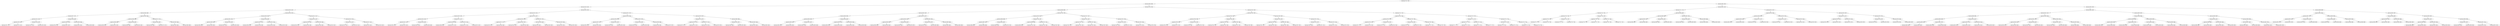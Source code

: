digraph G{
1817415346 [label="Node{data=[7726, 7726]}"]
1817415346 -> 1938446408
1938446408 [label="Node{data=[6594, 6594]}"]
1938446408 -> 1216139639
1216139639 [label="Node{data=[5419, 5419]}"]
1216139639 -> 843803222
843803222 [label="Node{data=[5387, 5387]}"]
843803222 -> 1109218483
1109218483 [label="Node{data=[3884, 3884]}"]
1109218483 -> 1676938400
1676938400 [label="Node{data=[3377, 3377]}"]
1676938400 -> 1303219904
1303219904 [label="Node{data=[1202, 1202]}"]
1303219904 -> 618480889
618480889 [label="Node{data=[1059, 1059]}"]
618480889 -> 214774813
214774813 [label="Node{data=[1037, 1037]}"]
618480889 -> 1327478824
1327478824 [label="Node{data=[1155, 1155]}"]
1303219904 -> 1860564101
1860564101 [label="Node{data=[1449, 1449]}"]
1860564101 -> 550608684
550608684 [label="Node{data=[1233, 1233]}"]
1860564101 -> 1163471607
1163471607 [label="Node{data=[1560, 1560]}"]
1676938400 -> 2008355980
2008355980 [label="Node{data=[3859, 3859]}"]
2008355980 -> 909481763
909481763 [label="Node{data=[3803, 3803]}"]
909481763 -> 447825462
447825462 [label="Node{data=[3786, 3786]}"]
909481763 -> 380881157
380881157 [label="Node{data=[3837, 3837]}"]
2008355980 -> 1241366059
1241366059 [label="Node{data=[3882, 3882]}"]
1241366059 -> 1407952056
1407952056 [label="Node{data=[3881, 3881]}"]
1241366059 -> 1132189701
1132189701 [label="Node{data=[3883, 3883]}"]
1109218483 -> 1267255950
1267255950 [label="Node{data=[3892, 3892]}"]
1267255950 -> 1872767282
1872767282 [label="Node{data=[3888, 3888]}"]
1872767282 -> 1633717786
1633717786 [label="Node{data=[3886, 3886]}"]
1633717786 -> 2085013955
2085013955 [label="Node{data=[3885, 3885]}"]
1633717786 -> 1905766527
1905766527 [label="Node{data=[3887, 3887]}"]
1872767282 -> 521207494
521207494 [label="Node{data=[3890, 3890]}"]
521207494 -> 2053481312
2053481312 [label="Node{data=[3889, 3889]}"]
521207494 -> 816276798
816276798 [label="Node{data=[3891, 3891]}"]
1267255950 -> 2097102621
2097102621 [label="Node{data=[4217, 4217]}"]
2097102621 -> 1677793418
1677793418 [label="Node{data=[3894, 3894]}"]
1677793418 -> 866699721
866699721 [label="Node{data=[3893, 3893]}"]
1677793418 -> 942523415
942523415 [label="Node{data=[4173, 4173]}"]
2097102621 -> 1034879960
1034879960 [label="Node{data=[5385, 5385]}"]
1034879960 -> 1359382959
1359382959 [label="Node{data=[5384, 5384]}"]
1034879960 -> 605414599
605414599 [label="Node{data=[5386, 5386]}"]
843803222 -> 1926136110
1926136110 [label="Node{data=[5403, 5403]}"]
1926136110 -> 926612844
926612844 [label="Node{data=[5395, 5395]}"]
926612844 -> 1377059285
1377059285 [label="Node{data=[5391, 5391]}"]
1377059285 -> 1496097932
1496097932 [label="Node{data=[5389, 5389]}"]
1496097932 -> 1609406838
1609406838 [label="Node{data=[5388, 5388]}"]
1496097932 -> 1071439482
1071439482 [label="Node{data=[5390, 5390]}"]
1377059285 -> 1328954045
1328954045 [label="Node{data=[5393, 5393]}"]
1328954045 -> 1929576211
1929576211 [label="Node{data=[5392, 5392]}"]
1328954045 -> 1075314220
1075314220 [label="Node{data=[5394, 5394]}"]
926612844 -> 425842522
425842522 [label="Node{data=[5399, 5399]}"]
425842522 -> 1736238361
1736238361 [label="Node{data=[5397, 5397]}"]
1736238361 -> 65168514
65168514 [label="Node{data=[5396, 5396]}"]
1736238361 -> 2096827468
2096827468 [label="Node{data=[5398, 5398]}"]
425842522 -> 1798823822
1798823822 [label="Node{data=[5401, 5401]}"]
1798823822 -> 1801694172
1801694172 [label="Node{data=[5400, 5400]}"]
1798823822 -> 2067076166
2067076166 [label="Node{data=[5402, 5402]}"]
1926136110 -> 1594424832
1594424832 [label="Node{data=[5411, 5411]}"]
1594424832 -> 169251264
169251264 [label="Node{data=[5407, 5407]}"]
169251264 -> 2086532629
2086532629 [label="Node{data=[5405, 5405]}"]
2086532629 -> 798579452
798579452 [label="Node{data=[5404, 5404]}"]
2086532629 -> 930695665
930695665 [label="Node{data=[5406, 5406]}"]
169251264 -> 165631567
165631567 [label="Node{data=[5409, 5409]}"]
165631567 -> 438432831
438432831 [label="Node{data=[5408, 5408]}"]
165631567 -> 2131366717
2131366717 [label="Node{data=[5410, 5410]}"]
1594424832 -> 37878764
37878764 [label="Node{data=[5415, 5415]}"]
37878764 -> 1902094533
1902094533 [label="Node{data=[5413, 5413]}"]
1902094533 -> 1682586333
1682586333 [label="Node{data=[5412, 5412]}"]
1902094533 -> 1266048658
1266048658 [label="Node{data=[5414, 5414]}"]
37878764 -> 1181041291
1181041291 [label="Node{data=[5417, 5417]}"]
1181041291 -> 1248908034
1248908034 [label="Node{data=[5416, 5416]}"]
1181041291 -> 2144965699
2144965699 [label="Node{data=[5418, 5418]}"]
1216139639 -> 102946788
102946788 [label="Node{data=[5555, 5555]}"]
102946788 -> 1782561969
1782561969 [label="Node{data=[5475, 5475]}"]
1782561969 -> 639343159
639343159 [label="Node{data=[5467, 5467]}"]
639343159 -> 366180667
366180667 [label="Node{data=[5423, 5423]}"]
366180667 -> 90050962
90050962 [label="Node{data=[5421, 5421]}"]
90050962 -> 303300540
303300540 [label="Node{data=[5420, 5420]}"]
90050962 -> 1755514347
1755514347 [label="Node{data=[5422, 5422]}"]
366180667 -> 1714922341
1714922341 [label="Node{data=[5465, 5465]}"]
1714922341 -> 319880368
319880368 [label="Node{data=[5464, 5464]}"]
1714922341 -> 519249777
519249777 [label="Node{data=[5466, 5466]}"]
639343159 -> 1854922009
1854922009 [label="Node{data=[5471, 5471]}"]
1854922009 -> 897087270
897087270 [label="Node{data=[5469, 5469]}"]
897087270 -> 563734597
563734597 [label="Node{data=[5468, 5468]}"]
897087270 -> 664232848
664232848 [label="Node{data=[5470, 5470]}"]
1854922009 -> 937428334
937428334 [label="Node{data=[5473, 5473]}"]
937428334 -> 1096259059
1096259059 [label="Node{data=[5472, 5472]}"]
937428334 -> 803378780
803378780 [label="Node{data=[5474, 5474]}"]
1782561969 -> 863366099
863366099 [label="Node{data=[5547, 5547]}"]
863366099 -> 67716006
67716006 [label="Node{data=[5543, 5543]}"]
67716006 -> 2039264985
2039264985 [label="Node{data=[5477, 5477]}"]
2039264985 -> 1114087362
1114087362 [label="Node{data=[5476, 5476]}"]
2039264985 -> 1582358318
1582358318 [label="Node{data=[5484, 5484]}"]
67716006 -> 269132593
269132593 [label="Node{data=[5545, 5545]}"]
269132593 -> 204273047
204273047 [label="Node{data=[5544, 5544]}"]
269132593 -> 1917579871
1917579871 [label="Node{data=[5546, 5546]}"]
863366099 -> 716896919
716896919 [label="Node{data=[5551, 5551]}"]
716896919 -> 1869400026
1869400026 [label="Node{data=[5549, 5549]}"]
1869400026 -> 67573741
67573741 [label="Node{data=[5548, 5548]}"]
1869400026 -> 703841336
703841336 [label="Node{data=[5550, 5550]}"]
716896919 -> 1415638483
1415638483 [label="Node{data=[5553, 5553]}"]
1415638483 -> 1572582034
1572582034 [label="Node{data=[5552, 5552]}"]
1415638483 -> 1631551159
1631551159 [label="Node{data=[5554, 5554]}"]
102946788 -> 1448780972
1448780972 [label="Node{data=[5571, 5571]}"]
1448780972 -> 92784065
92784065 [label="Node{data=[5563, 5563]}"]
92784065 -> 86558913
86558913 [label="Node{data=[5559, 5559]}"]
86558913 -> 528012309
528012309 [label="Node{data=[5557, 5557]}"]
528012309 -> 470051986
470051986 [label="Node{data=[5556, 5556]}"]
528012309 -> 664144670
664144670 [label="Node{data=[5558, 5558]}"]
86558913 -> 1681629677
1681629677 [label="Node{data=[5561, 5561]}"]
1681629677 -> 1027217667
1027217667 [label="Node{data=[5560, 5560]}"]
1681629677 -> 40207050
40207050 [label="Node{data=[5562, 5562]}"]
92784065 -> 356300643
356300643 [label="Node{data=[5567, 5567]}"]
356300643 -> 741431520
741431520 [label="Node{data=[5565, 5565]}"]
741431520 -> 1093582436
1093582436 [label="Node{data=[5564, 5564]}"]
741431520 -> 1869813593
1869813593 [label="Node{data=[5566, 5566]}"]
356300643 -> 528757371
528757371 [label="Node{data=[5569, 5569]}"]
528757371 -> 961847091
961847091 [label="Node{data=[5568, 5568]}"]
528757371 -> 230546403
230546403 [label="Node{data=[5570, 5570]}"]
1448780972 -> 2055458002
2055458002 [label="Node{data=[5579, 5579]}"]
2055458002 -> 1152003603
1152003603 [label="Node{data=[5575, 5575]}"]
1152003603 -> 1503304882
1503304882 [label="Node{data=[5573, 5573]}"]
1503304882 -> 974861985
974861985 [label="Node{data=[5572, 5572]}"]
1503304882 -> 1578801260
1578801260 [label="Node{data=[5574, 5574]}"]
1152003603 -> 1263927050
1263927050 [label="Node{data=[5577, 5577]}"]
1263927050 -> 1185387998
1185387998 [label="Node{data=[5576, 5576]}"]
1263927050 -> 627707285
627707285 [label="Node{data=[5578, 5578]}"]
2055458002 -> 792275116
792275116 [label="Node{data=[5886, 5886]}"]
792275116 -> 1274036206
1274036206 [label="Node{data=[5581, 5581]}"]
1274036206 -> 830687787
830687787 [label="Node{data=[5580, 5580]}"]
1274036206 -> 1156644651
1156644651 [label="Node{data=[5582, 5582]}"]
792275116 -> 585814865
585814865 [label="Node{data=[6435, 6435]}"]
585814865 -> 1756333997
1756333997 [label="Node{data=[6432, 6432]}"]
585814865 -> 1138121345
1138121345 [label="Node{data=[6591, 6591]}"]
1938446408 -> 10288247
10288247 [label="Node{data=[7584, 7584]}"]
10288247 -> 1947785070
1947785070 [label="Node{data=[6685, 6685]}"]
1947785070 -> 1612625071
1612625071 [label="Node{data=[6637, 6637]}"]
1612625071 -> 300804223
300804223 [label="Node{data=[6629, 6629]}"]
300804223 -> 1987428721
1987428721 [label="Node{data=[6625, 6625]}"]
1987428721 -> 1155844982
1155844982 [label="Node{data=[6623, 6623]}"]
1155844982 -> 1372238985
1372238985 [label="Node{data=[6622, 6622]}"]
1155844982 -> 798626015
798626015 [label="Node{data=[6624, 6624]}"]
1987428721 -> 2000429588
2000429588 [label="Node{data=[6627, 6627]}"]
2000429588 -> 367130878
367130878 [label="Node{data=[6626, 6626]}"]
2000429588 -> 285964343
285964343 [label="Node{data=[6628, 6628]}"]
300804223 -> 1860734497
1860734497 [label="Node{data=[6633, 6633]}"]
1860734497 -> 2027044202
2027044202 [label="Node{data=[6631, 6631]}"]
2027044202 -> 1651379334
1651379334 [label="Node{data=[6630, 6630]}"]
2027044202 -> 686688828
686688828 [label="Node{data=[6632, 6632]}"]
1860734497 -> 48042118
48042118 [label="Node{data=[6635, 6635]}"]
48042118 -> 1804424410
1804424410 [label="Node{data=[6634, 6634]}"]
48042118 -> 2039840529
2039840529 [label="Node{data=[6636, 6636]}"]
1612625071 -> 561133045
561133045 [label="Node{data=[6677, 6677]}"]
561133045 -> 1262573693
1262573693 [label="Node{data=[6641, 6641]}"]
1262573693 -> 1256975947
1256975947 [label="Node{data=[6639, 6639]}"]
1256975947 -> 416579056
416579056 [label="Node{data=[6638, 6638]}"]
1256975947 -> 674840194
674840194 [label="Node{data=[6640, 6640]}"]
1262573693 -> 1769605448
1769605448 [label="Node{data=[6643, 6643]}"]
1769605448 -> 2096511898
2096511898 [label="Node{data=[6642, 6642]}"]
1769605448 -> 1198973449
1198973449 [label="Node{data=[6676, 6676]}"]
561133045 -> 643434827
643434827 [label="Node{data=[6681, 6681]}"]
643434827 -> 525558913
525558913 [label="Node{data=[6679, 6679]}"]
525558913 -> 1379186202
1379186202 [label="Node{data=[6678, 6678]}"]
525558913 -> 581067007
581067007 [label="Node{data=[6680, 6680]}"]
643434827 -> 1422140849
1422140849 [label="Node{data=[6683, 6683]}"]
1422140849 -> 1354183876
1354183876 [label="Node{data=[6682, 6682]}"]
1422140849 -> 658824366
658824366 [label="Node{data=[6684, 6684]}"]
1947785070 -> 382788897
382788897 [label="Node{data=[7339, 7339]}"]
382788897 -> 1665967079
1665967079 [label="Node{data=[6749, 6749]}"]
1665967079 -> 179612254
179612254 [label="Node{data=[6689, 6689]}"]
179612254 -> 185906698
185906698 [label="Node{data=[6687, 6687]}"]
185906698 -> 444380068
444380068 [label="Node{data=[6686, 6686]}"]
185906698 -> 472479895
472479895 [label="Node{data=[6688, 6688]}"]
179612254 -> 870369046
870369046 [label="Node{data=[6691, 6691]}"]
870369046 -> 493519750
493519750 [label="Node{data=[6690, 6690]}"]
870369046 -> 1651831324
1651831324 [label="Node{data=[6726, 6726]}"]
1665967079 -> 902742789
902742789 [label="Node{data=[7335, 7335]}"]
902742789 -> 2325213
2325213 [label="Node{data=[6966, 6966]}"]
2325213 -> 1226616812
1226616812 [label="Node{data=[6809, 6809]}"]
2325213 -> 213729473
213729473 [label="Node{data=[7334, 7334]}"]
902742789 -> 1336437944
1336437944 [label="Node{data=[7337, 7337]}"]
1336437944 -> 1422262786
1422262786 [label="Node{data=[7336, 7336]}"]
1336437944 -> 2022290617
2022290617 [label="Node{data=[7338, 7338]}"]
382788897 -> 508844065
508844065 [label="Node{data=[7347, 7347]}"]
508844065 -> 311765759
311765759 [label="Node{data=[7343, 7343]}"]
311765759 -> 1990720701
1990720701 [label="Node{data=[7341, 7341]}"]
1990720701 -> 1128178348
1128178348 [label="Node{data=[7340, 7340]}"]
1990720701 -> 2140635066
2140635066 [label="Node{data=[7342, 7342]}"]
311765759 -> 1148088421
1148088421 [label="Node{data=[7345, 7345]}"]
1148088421 -> 224738881
224738881 [label="Node{data=[7344, 7344]}"]
1148088421 -> 997770883
997770883 [label="Node{data=[7346, 7346]}"]
508844065 -> 2136347897
2136347897 [label="Node{data=[7425, 7425]}"]
2136347897 -> 1208794670
1208794670 [label="Node{data=[7349, 7349]}"]
1208794670 -> 1816073816
1816073816 [label="Node{data=[7348, 7348]}"]
1208794670 -> 286169474
286169474 [label="Node{data=[7413, 7413]}"]
2136347897 -> 1588635270
1588635270 [label="Node{data=[7582, 7582]}"]
1588635270 -> 1935707824
1935707824 [label="Node{data=[7545, 7545]}"]
1588635270 -> 1744423762
1744423762 [label="Node{data=[7583, 7583]}"]
10288247 -> 48143526
48143526 [label="Node{data=[7616, 7616]}"]
48143526 -> 1493274349
1493274349 [label="Node{data=[7600, 7600]}"]
1493274349 -> 786669171
786669171 [label="Node{data=[7592, 7592]}"]
786669171 -> 124351398
124351398 [label="Node{data=[7588, 7588]}"]
124351398 -> 1906635841
1906635841 [label="Node{data=[7586, 7586]}"]
1906635841 -> 612854398
612854398 [label="Node{data=[7585, 7585]}"]
1906635841 -> 371554459
371554459 [label="Node{data=[7587, 7587]}"]
124351398 -> 1511906746
1511906746 [label="Node{data=[7590, 7590]}"]
1511906746 -> 206384196
206384196 [label="Node{data=[7589, 7589]}"]
1511906746 -> 327574313
327574313 [label="Node{data=[7591, 7591]}"]
786669171 -> 786047074
786047074 [label="Node{data=[7596, 7596]}"]
786047074 -> 446613518
446613518 [label="Node{data=[7594, 7594]}"]
446613518 -> 2144659477
2144659477 [label="Node{data=[7593, 7593]}"]
446613518 -> 1600869357
1600869357 [label="Node{data=[7595, 7595]}"]
786047074 -> 550351186
550351186 [label="Node{data=[7598, 7598]}"]
550351186 -> 1291834365
1291834365 [label="Node{data=[7597, 7597]}"]
550351186 -> 347282999
347282999 [label="Node{data=[7599, 7599]}"]
1493274349 -> 289592183
289592183 [label="Node{data=[7608, 7608]}"]
289592183 -> 1548269356
1548269356 [label="Node{data=[7604, 7604]}"]
1548269356 -> 1847256931
1847256931 [label="Node{data=[7602, 7602]}"]
1847256931 -> 1658064433
1658064433 [label="Node{data=[7601, 7601]}"]
1847256931 -> 1695195255
1695195255 [label="Node{data=[7603, 7603]}"]
1548269356 -> 2095225389
2095225389 [label="Node{data=[7606, 7606]}"]
2095225389 -> 1165646637
1165646637 [label="Node{data=[7605, 7605]}"]
2095225389 -> 127758389
127758389 [label="Node{data=[7607, 7607]}"]
289592183 -> 925131177
925131177 [label="Node{data=[7612, 7612]}"]
925131177 -> 1610593938
1610593938 [label="Node{data=[7610, 7610]}"]
1610593938 -> 1221274995
1221274995 [label="Node{data=[7609, 7609]}"]
1610593938 -> 607907975
607907975 [label="Node{data=[7611, 7611]}"]
925131177 -> 814150784
814150784 [label="Node{data=[7614, 7614]}"]
814150784 -> 309301028
309301028 [label="Node{data=[7613, 7613]}"]
814150784 -> 56531119
56531119 [label="Node{data=[7615, 7615]}"]
48143526 -> 2015035275
2015035275 [label="Node{data=[7710, 7710]}"]
2015035275 -> 2143233788
2143233788 [label="Node{data=[7624, 7624]}"]
2143233788 -> 298287232
298287232 [label="Node{data=[7620, 7620]}"]
298287232 -> 1714153975
1714153975 [label="Node{data=[7618, 7618]}"]
1714153975 -> 1231205406
1231205406 [label="Node{data=[7617, 7617]}"]
1714153975 -> 1340928776
1340928776 [label="Node{data=[7619, 7619]}"]
298287232 -> 1652734453
1652734453 [label="Node{data=[7622, 7622]}"]
1652734453 -> 1532989443
1532989443 [label="Node{data=[7621, 7621]}"]
1652734453 -> 130096434
130096434 [label="Node{data=[7623, 7623]}"]
2143233788 -> 798874225
798874225 [label="Node{data=[7706, 7706]}"]
798874225 -> 1478984550
1478984550 [label="Node{data=[7626, 7626]}"]
1478984550 -> 2136985577
2136985577 [label="Node{data=[7625, 7625]}"]
1478984550 -> 1886938557
1886938557 [label="Node{data=[7670, 7670]}"]
798874225 -> 838301585
838301585 [label="Node{data=[7708, 7708]}"]
838301585 -> 1429204602
1429204602 [label="Node{data=[7707, 7707]}"]
838301585 -> 1418609585
1418609585 [label="Node{data=[7709, 7709]}"]
2015035275 -> 1734902032
1734902032 [label="Node{data=[7718, 7718]}"]
1734902032 -> 1831418259
1831418259 [label="Node{data=[7714, 7714]}"]
1831418259 -> 1197430386
1197430386 [label="Node{data=[7712, 7712]}"]
1197430386 -> 1634338531
1634338531 [label="Node{data=[7711, 7711]}"]
1197430386 -> 1110014943
1110014943 [label="Node{data=[7713, 7713]}"]
1831418259 -> 1726490536
1726490536 [label="Node{data=[7716, 7716]}"]
1726490536 -> 1538855361
1538855361 [label="Node{data=[7715, 7715]}"]
1726490536 -> 1783978315
1783978315 [label="Node{data=[7717, 7717]}"]
1734902032 -> 1663774813
1663774813 [label="Node{data=[7722, 7722]}"]
1663774813 -> 1146719991
1146719991 [label="Node{data=[7720, 7720]}"]
1146719991 -> 1476245668
1476245668 [label="Node{data=[7719, 7719]}"]
1146719991 -> 388115473
388115473 [label="Node{data=[7721, 7721]}"]
1663774813 -> 766599024
766599024 [label="Node{data=[7724, 7724]}"]
766599024 -> 630669831
630669831 [label="Node{data=[7723, 7723]}"]
766599024 -> 521528969
521528969 [label="Node{data=[7725, 7725]}"]
1817415346 -> 424743902
424743902 [label="Node{data=[8801, 8801]}"]
424743902 -> 1052546395
1052546395 [label="Node{data=[8401, 8401]}"]
1052546395 -> 564424689
564424689 [label="Node{data=[7747, 7747]}"]
564424689 -> 297137378
297137378 [label="Node{data=[7734, 7734]}"]
297137378 -> 7064297
7064297 [label="Node{data=[7730, 7730]}"]
7064297 -> 1520927218
1520927218 [label="Node{data=[7728, 7728]}"]
1520927218 -> 1493087920
1493087920 [label="Node{data=[7727, 7727]}"]
1520927218 -> 1725062057
1725062057 [label="Node{data=[7729, 7729]}"]
7064297 -> 942733592
942733592 [label="Node{data=[7732, 7732]}"]
942733592 -> 1593722877
1593722877 [label="Node{data=[7731, 7731]}"]
942733592 -> 1939354020
1939354020 [label="Node{data=[7733, 7733]}"]
297137378 -> 132326253
132326253 [label="Node{data=[7738, 7738]}"]
132326253 -> 950330032
950330032 [label="Node{data=[7736, 7736]}"]
950330032 -> 348756982
348756982 [label="Node{data=[7735, 7735]}"]
950330032 -> 644783578
644783578 [label="Node{data=[7737, 7737]}"]
132326253 -> 948451889
948451889 [label="Node{data=[7740, 7740]}"]
948451889 -> 665255666
665255666 [label="Node{data=[7739, 7739]}"]
948451889 -> 2145961947
2145961947 [label="Node{data=[7741, 7741]}"]
564424689 -> 767165873
767165873 [label="Node{data=[8393, 8393]}"]
767165873 -> 1411054469
1411054469 [label="Node{data=[8389, 8389]}"]
1411054469 -> 1146867354
1146867354 [label="Node{data=[8387, 8387]}"]
1146867354 -> 2108952533
2108952533 [label="Node{data=[8386, 8386]}"]
1146867354 -> 6167135
6167135 [label="Node{data=[8388, 8388]}"]
1411054469 -> 52104962
52104962 [label="Node{data=[8391, 8391]}"]
52104962 -> 430845669
430845669 [label="Node{data=[8390, 8390]}"]
52104962 -> 1152991394
1152991394 [label="Node{data=[8392, 8392]}"]
767165873 -> 885339784
885339784 [label="Node{data=[8397, 8397]}"]
885339784 -> 1878871053
1878871053 [label="Node{data=[8395, 8395]}"]
1878871053 -> 122461713
122461713 [label="Node{data=[8394, 8394]}"]
1878871053 -> 167670282
167670282 [label="Node{data=[8396, 8396]}"]
885339784 -> 345142475
345142475 [label="Node{data=[8399, 8399]}"]
345142475 -> 294309744
294309744 [label="Node{data=[8398, 8398]}"]
345142475 -> 1918203718
1918203718 [label="Node{data=[8400, 8400]}"]
1052546395 -> 146875684
146875684 [label="Node{data=[8747, 8747]}"]
146875684 -> 259144923
259144923 [label="Node{data=[8739, 8739]}"]
259144923 -> 1212453642
1212453642 [label="Node{data=[8405, 8405]}"]
1212453642 -> 301085187
301085187 [label="Node{data=[8403, 8403]}"]
301085187 -> 270261532
270261532 [label="Node{data=[8402, 8402]}"]
301085187 -> 244428576
244428576 [label="Node{data=[8404, 8404]}"]
1212453642 -> 1646375227
1646375227 [label="Node{data=[8737, 8737]}"]
1646375227 -> 1657009494
1657009494 [label="Node{data=[8736, 8736]}"]
1646375227 -> 754853679
754853679 [label="Node{data=[8738, 8738]}"]
259144923 -> 798319935
798319935 [label="Node{data=[8743, 8743]}"]
798319935 -> 1079161247
1079161247 [label="Node{data=[8741, 8741]}"]
1079161247 -> 1036420486
1036420486 [label="Node{data=[8740, 8740]}"]
1079161247 -> 1625037390
1625037390 [label="Node{data=[8742, 8742]}"]
798319935 -> 1684285431
1684285431 [label="Node{data=[8745, 8745]}"]
1684285431 -> 837790893
837790893 [label="Node{data=[8744, 8744]}"]
1684285431 -> 940369315
940369315 [label="Node{data=[8746, 8746]}"]
146875684 -> 939693702
939693702 [label="Node{data=[8793, 8793]}"]
939693702 -> 2107393518
2107393518 [label="Node{data=[8751, 8751]}"]
2107393518 -> 836371508
836371508 [label="Node{data=[8749, 8749]}"]
836371508 -> 1847905873
1847905873 [label="Node{data=[8748, 8748]}"]
836371508 -> 1111413685
1111413685 [label="Node{data=[8750, 8750]}"]
2107393518 -> 1561480489
1561480489 [label="Node{data=[8753, 8753]}"]
1561480489 -> 1015552283
1015552283 [label="Node{data=[8752, 8752]}"]
1561480489 -> 1955991197
1955991197 [label="Node{data=[8780, 8780]}"]
939693702 -> 1073862849
1073862849 [label="Node{data=[8797, 8797]}"]
1073862849 -> 263565037
263565037 [label="Node{data=[8795, 8795]}"]
263565037 -> 1938374337
1938374337 [label="Node{data=[8794, 8794]}"]
263565037 -> 934225099
934225099 [label="Node{data=[8796, 8796]}"]
1073862849 -> 2032547119
2032547119 [label="Node{data=[8799, 8799]}"]
2032547119 -> 1539718688
1539718688 [label="Node{data=[8798, 8798]}"]
2032547119 -> 1627618479
1627618479 [label="Node{data=[8800, 8800]}"]
424743902 -> 801412408
801412408 [label="Node{data=[8973, 8973]}"]
801412408 -> 1728266914
1728266914 [label="Node{data=[8881, 8881]}"]
1728266914 -> 224286556
224286556 [label="Node{data=[8817, 8817]}"]
224286556 -> 2000856156
2000856156 [label="Node{data=[8809, 8809]}"]
2000856156 -> 2091160281
2091160281 [label="Node{data=[8805, 8805]}"]
2091160281 -> 22006205
22006205 [label="Node{data=[8803, 8803]}"]
22006205 -> 2127862399
2127862399 [label="Node{data=[8802, 8802]}"]
22006205 -> 483832253
483832253 [label="Node{data=[8804, 8804]}"]
2091160281 -> 1144838820
1144838820 [label="Node{data=[8807, 8807]}"]
1144838820 -> 994173375
994173375 [label="Node{data=[8806, 8806]}"]
1144838820 -> 1637651402
1637651402 [label="Node{data=[8808, 8808]}"]
2000856156 -> 1215208733
1215208733 [label="Node{data=[8813, 8813]}"]
1215208733 -> 1789237070
1789237070 [label="Node{data=[8811, 8811]}"]
1789237070 -> 1583210428
1583210428 [label="Node{data=[8810, 8810]}"]
1789237070 -> 1541019006
1541019006 [label="Node{data=[8812, 8812]}"]
1215208733 -> 1742798189
1742798189 [label="Node{data=[8815, 8815]}"]
1742798189 -> 557386040
557386040 [label="Node{data=[8814, 8814]}"]
1742798189 -> 287933084
287933084 [label="Node{data=[8816, 8816]}"]
224286556 -> 441652258
441652258 [label="Node{data=[8825, 8825]}"]
441652258 -> 2050525584
2050525584 [label="Node{data=[8821, 8821]}"]
2050525584 -> 320945958
320945958 [label="Node{data=[8819, 8819]}"]
320945958 -> 1312907964
1312907964 [label="Node{data=[8818, 8818]}"]
320945958 -> 1278319954
1278319954 [label="Node{data=[8820, 8820]}"]
2050525584 -> 1929115981
1929115981 [label="Node{data=[8823, 8823]}"]
1929115981 -> 1748574267
1748574267 [label="Node{data=[8822, 8822]}"]
1929115981 -> 757660418
757660418 [label="Node{data=[8824, 8824]}"]
441652258 -> 1840457976
1840457976 [label="Node{data=[8834, 8834]}"]
1840457976 -> 1076856210
1076856210 [label="Node{data=[8827, 8827]}"]
1076856210 -> 1639341396
1639341396 [label="Node{data=[8826, 8826]}"]
1076856210 -> 187452043
187452043 [label="Node{data=[8828, 8828]}"]
1840457976 -> 2133612542
2133612542 [label="Node{data=[8879, 8879]}"]
2133612542 -> 1133731484
1133731484 [label="Node{data=[8868, 8868]}"]
2133612542 -> 270333767
270333767 [label="Node{data=[8880, 8880]}"]
1728266914 -> 2030931933
2030931933 [label="Node{data=[8897, 8897]}"]
2030931933 -> 1677960357
1677960357 [label="Node{data=[8889, 8889]}"]
1677960357 -> 1035825415
1035825415 [label="Node{data=[8885, 8885]}"]
1035825415 -> 1248595768
1248595768 [label="Node{data=[8883, 8883]}"]
1248595768 -> 1602880207
1602880207 [label="Node{data=[8882, 8882]}"]
1248595768 -> 651535127
651535127 [label="Node{data=[8884, 8884]}"]
1035825415 -> 1891031939
1891031939 [label="Node{data=[8887, 8887]}"]
1891031939 -> 1510543202
1510543202 [label="Node{data=[8886, 8886]}"]
1891031939 -> 1436218006
1436218006 [label="Node{data=[8888, 8888]}"]
1677960357 -> 1591492137
1591492137 [label="Node{data=[8893, 8893]}"]
1591492137 -> 410033330
410033330 [label="Node{data=[8891, 8891]}"]
410033330 -> 177267393
177267393 [label="Node{data=[8890, 8890]}"]
410033330 -> 144486215
144486215 [label="Node{data=[8892, 8892]}"]
1591492137 -> 923727115
923727115 [label="Node{data=[8895, 8895]}"]
923727115 -> 730298964
730298964 [label="Node{data=[8894, 8894]}"]
923727115 -> 646710031
646710031 [label="Node{data=[8896, 8896]}"]
2030931933 -> 1267168782
1267168782 [label="Node{data=[8905, 8905]}"]
1267168782 -> 199320792
199320792 [label="Node{data=[8901, 8901]}"]
199320792 -> 455404074
455404074 [label="Node{data=[8899, 8899]}"]
455404074 -> 1576408634
1576408634 [label="Node{data=[8898, 8898]}"]
455404074 -> 758201484
758201484 [label="Node{data=[8900, 8900]}"]
199320792 -> 771119702
771119702 [label="Node{data=[8903, 8903]}"]
771119702 -> 289378424
289378424 [label="Node{data=[8902, 8902]}"]
771119702 -> 2081751971
2081751971 [label="Node{data=[8904, 8904]}"]
1267168782 -> 1482986993
1482986993 [label="Node{data=[8909, 8909]}"]
1482986993 -> 1205817409
1205817409 [label="Node{data=[8907, 8907]}"]
1205817409 -> 705602706
705602706 [label="Node{data=[8906, 8906]}"]
1205817409 -> 2119344747
2119344747 [label="Node{data=[8908, 8908]}"]
1482986993 -> 48589645
48589645 [label="Node{data=[8947, 8947]}"]
48589645 -> 1065713160
1065713160 [label="Node{data=[8910, 8910]}"]
48589645 -> 1617983326
1617983326 [label="Node{data=[8972, 8972]}"]
801412408 -> 190496961
190496961 [label="Node{data=[8989, 8989]}"]
190496961 -> 575438308
575438308 [label="Node{data=[8981, 8981]}"]
575438308 -> 917316251
917316251 [label="Node{data=[8977, 8977]}"]
917316251 -> 1434741143
1434741143 [label="Node{data=[8975, 8975]}"]
1434741143 -> 134604590
134604590 [label="Node{data=[8974, 8974]}"]
1434741143 -> 1231493271
1231493271 [label="Node{data=[8976, 8976]}"]
917316251 -> 377570010
377570010 [label="Node{data=[8979, 8979]}"]
377570010 -> 1623148876
1623148876 [label="Node{data=[8978, 8978]}"]
377570010 -> 1201991394
1201991394 [label="Node{data=[8980, 8980]}"]
575438308 -> 922150177
922150177 [label="Node{data=[8985, 8985]}"]
922150177 -> 721286839
721286839 [label="Node{data=[8983, 8983]}"]
721286839 -> 814886797
814886797 [label="Node{data=[8982, 8982]}"]
721286839 -> 1344345219
1344345219 [label="Node{data=[8984, 8984]}"]
922150177 -> 1375681611
1375681611 [label="Node{data=[8987, 8987]}"]
1375681611 -> 343023757
343023757 [label="Node{data=[8986, 8986]}"]
1375681611 -> 901614537
901614537 [label="Node{data=[8988, 8988]}"]
190496961 -> 1843397873
1843397873 [label="Node{data=[8997, 8997]}"]
1843397873 -> 1171611746
1171611746 [label="Node{data=[8993, 8993]}"]
1171611746 -> 1076250141
1076250141 [label="Node{data=[8991, 8991]}"]
1076250141 -> 421293587
421293587 [label="Node{data=[8990, 8990]}"]
1076250141 -> 1949709901
1949709901 [label="Node{data=[8992, 8992]}"]
1171611746 -> 445554393
445554393 [label="Node{data=[8995, 8995]}"]
445554393 -> 1760175419
1760175419 [label="Node{data=[8994, 8994]}"]
445554393 -> 318550723
318550723 [label="Node{data=[8996, 8996]}"]
1843397873 -> 1472031375
1472031375 [label="Node{data=[9005, 9005]}"]
1472031375 -> 967532279
967532279 [label="Node{data=[9001, 9001]}"]
967532279 -> 5338884
5338884 [label="Node{data=[8999, 8999]}"]
5338884 -> 2009900903
2009900903 [label="Node{data=[8998, 8998]}"]
5338884 -> 1259950595
1259950595 [label="Node{data=[9000, 9000]}"]
967532279 -> 682025329
682025329 [label="Node{data=[9003, 9003]}"]
682025329 -> 591678006
591678006 [label="Node{data=[9002, 9002]}"]
682025329 -> 832648870
832648870 [label="Node{data=[9004, 9004]}"]
1472031375 -> 816440283
816440283 [label="Node{data=[9009, 9009]}"]
816440283 -> 798695894
798695894 [label="Node{data=[9007, 9007]}"]
798695894 -> 772791273
772791273 [label="Node{data=[9006, 9006]}"]
798695894 -> 379833480
379833480 [label="Node{data=[9008, 9008]}"]
816440283 -> 1768641212
1768641212 [label="Node{data=[9011, 9011]}"]
1768641212 -> 529026006
529026006 [label="Node{data=[9010, 9010]}"]
1768641212 -> 1325931357
1325931357 [label="Node{data=[9012, 9012]}"]
}